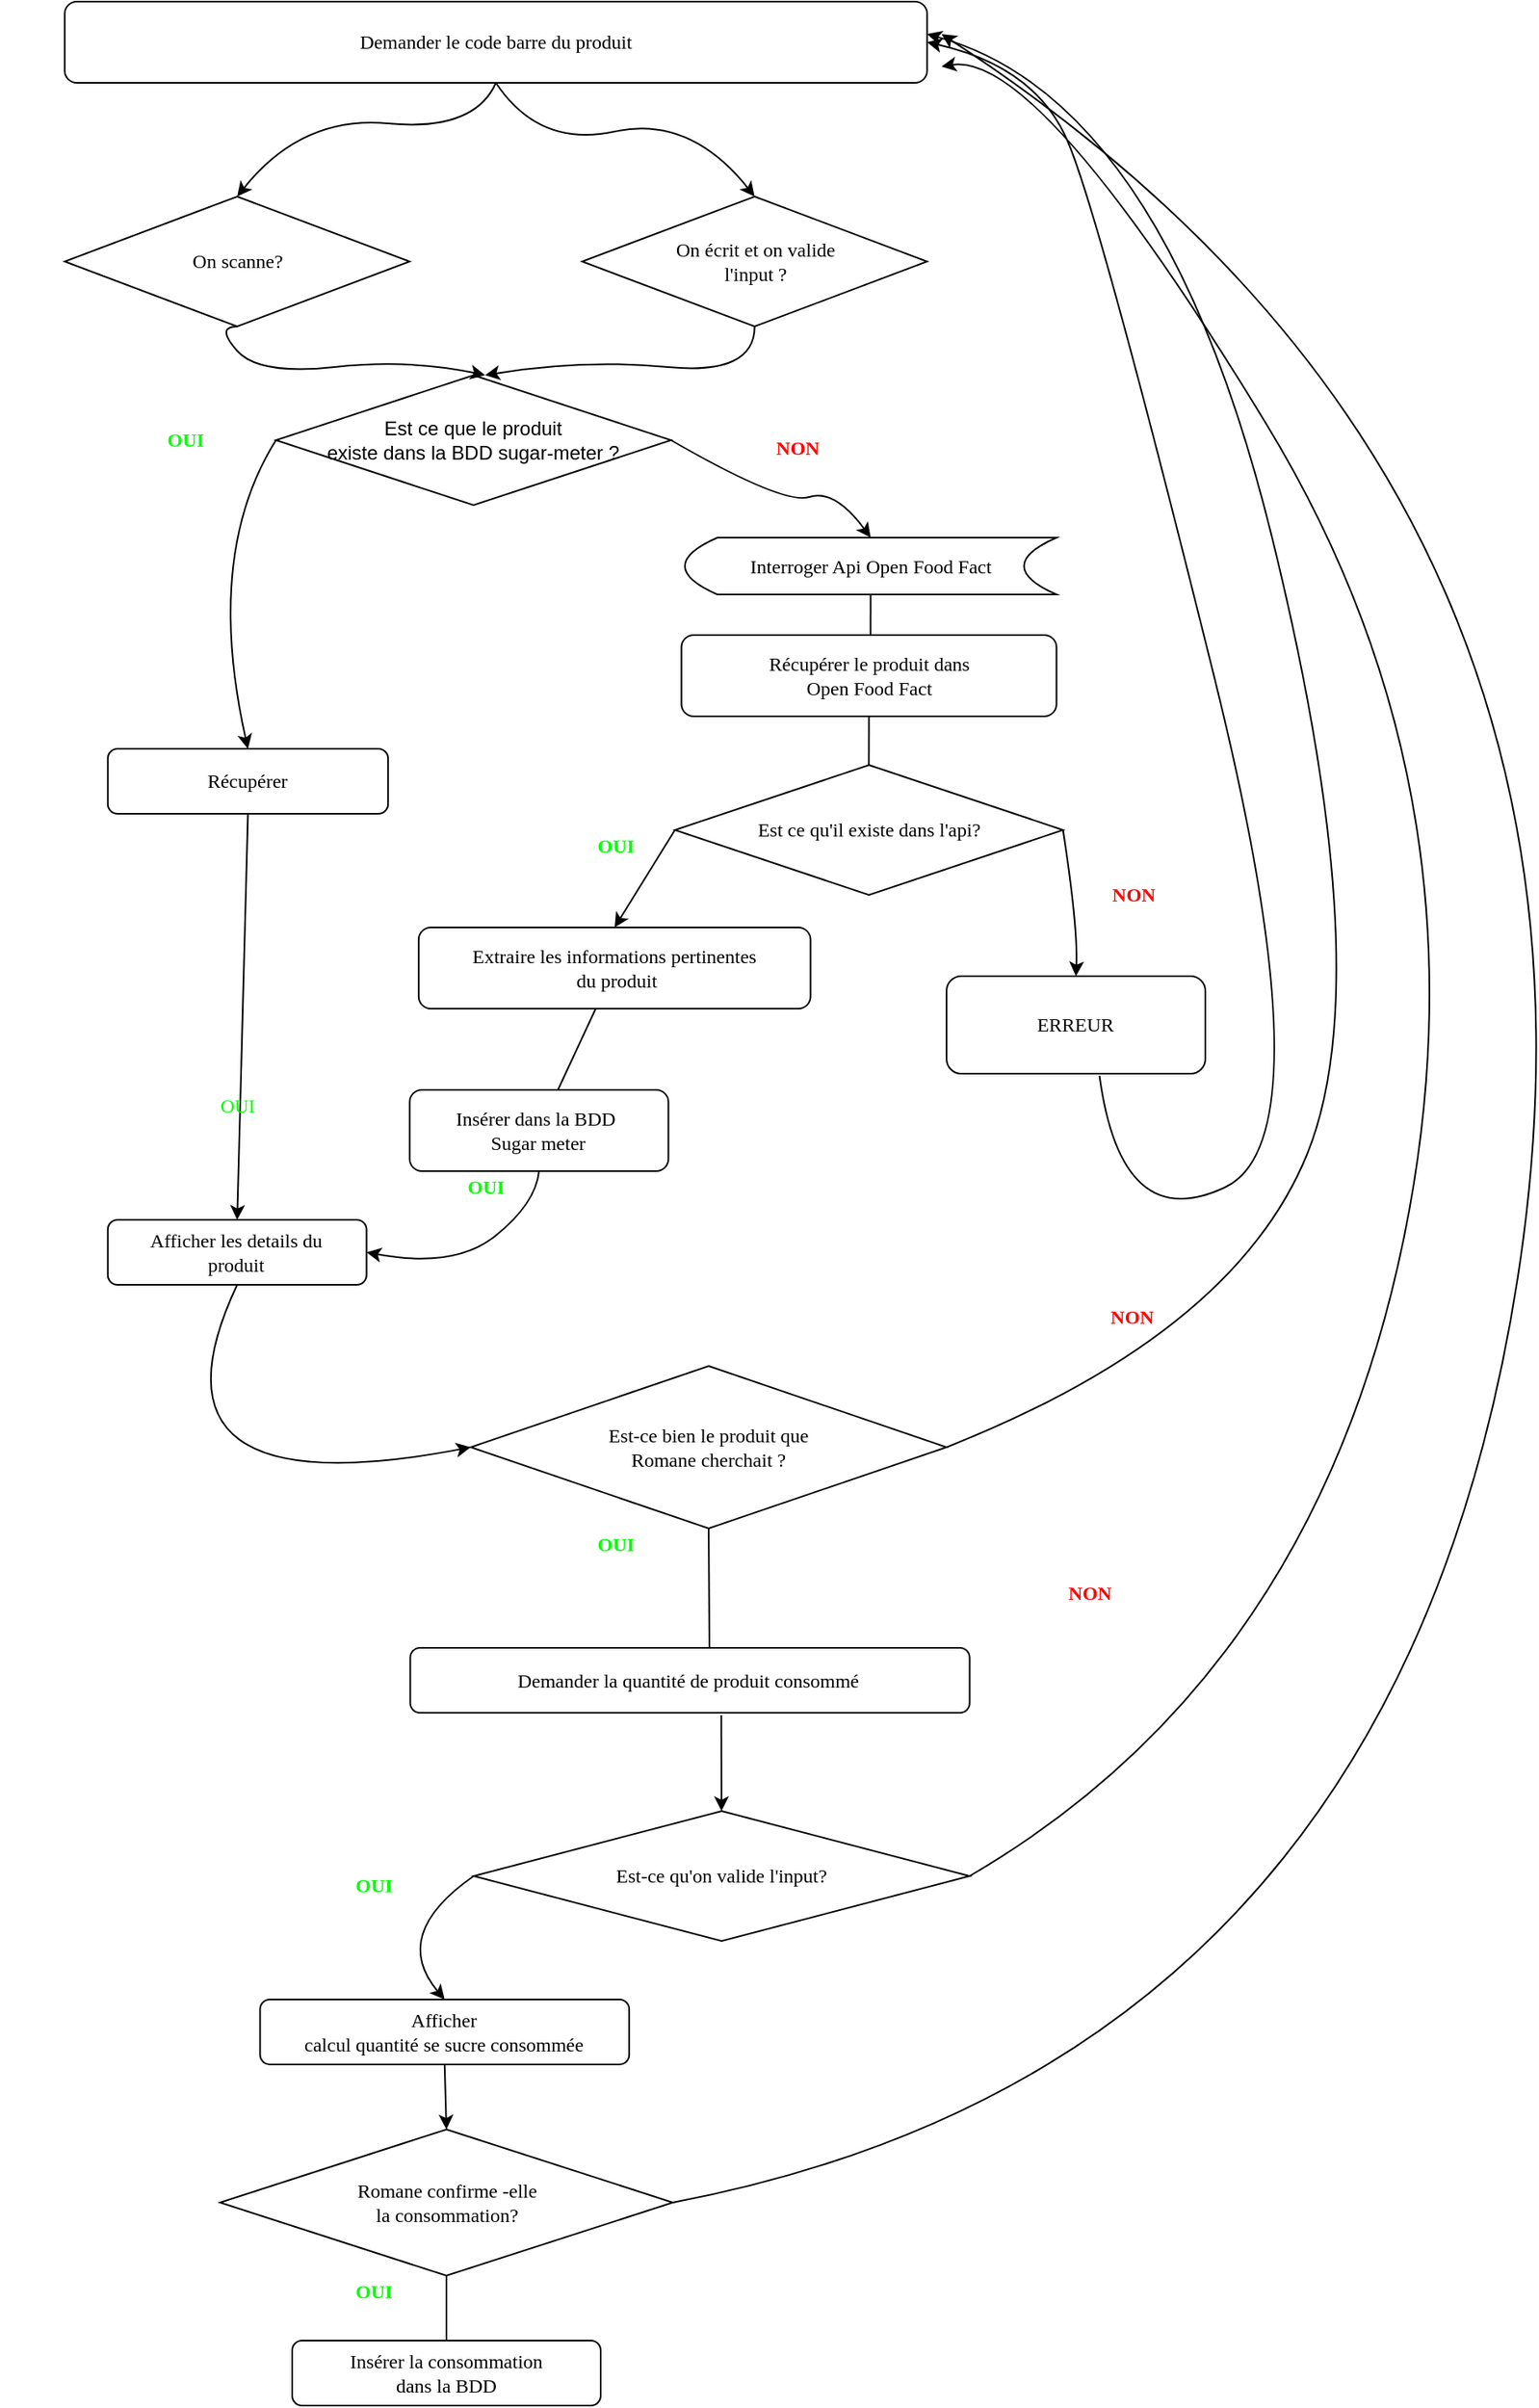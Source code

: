 <mxfile>
    <diagram id="EonVoYQzHnaUagWONWEb" name="Page-1">
        <mxGraphModel dx="2593" dy="1248" grid="1" gridSize="10" guides="1" tooltips="1" connect="1" arrows="1" fold="1" page="1" pageScale="1" pageWidth="827" pageHeight="1169" math="0" shadow="0">
            <root>
                <mxCell id="0"/>
                <mxCell id="1" parent="0"/>
                <mxCell id="74" value="" style="group;labelBackgroundColor=none;" parent="1" vertex="1" connectable="0">
                    <mxGeometry x="-40" y="600" width="850" height="1480" as="geometry"/>
                </mxCell>
                <mxCell id="46" value="&lt;font color=&quot;#ff0000&quot;&gt;NON&lt;/font&gt;" style="text;html=1;align=center;verticalAlign=middle;resizable=0;points=[];autosize=1;fontFamily=Comic Sans MS;fontStyle=1" parent="74" vertex="1">
                    <mxGeometry x="677.5" y="540" width="40" height="20" as="geometry"/>
                </mxCell>
                <mxCell id="4" value="Demander le code barre du produit" style="rounded=1;whiteSpace=wrap;html=1;fontFamily=Comic Sans MS;" parent="74" vertex="1">
                    <mxGeometry x="39.844" width="531.25" height="50" as="geometry"/>
                </mxCell>
                <mxCell id="5" value="On scanne?" style="rhombus;whiteSpace=wrap;html=1;fontFamily=Comic Sans MS;" parent="74" vertex="1">
                    <mxGeometry x="39.844" y="120" width="212.5" height="80" as="geometry"/>
                </mxCell>
                <mxCell id="6" value="On écrit et on valide&lt;br&gt;l'input ?" style="rhombus;whiteSpace=wrap;html=1;fontFamily=Comic Sans MS;" parent="74" vertex="1">
                    <mxGeometry x="358.594" y="120" width="212.5" height="80" as="geometry"/>
                </mxCell>
                <mxCell id="17" value="Interroger Api Open Food Fact" style="shape=dataStorage;whiteSpace=wrap;html=1;fixedSize=1;fontFamily=Comic Sans MS;" parent="74" vertex="1">
                    <mxGeometry x="421.883" y="330" width="228.902" height="35" as="geometry"/>
                </mxCell>
                <mxCell id="21" value="Récupérer le produit dans &lt;br&gt;Open Food Fact" style="rounded=1;whiteSpace=wrap;html=1;fontFamily=Comic Sans MS;" parent="74" vertex="1">
                    <mxGeometry x="419.753" y="390" width="231.032" height="50" as="geometry"/>
                </mxCell>
                <mxCell id="25" value="" style="curved=1;endArrow=classic;html=1;exitX=0.5;exitY=1;exitDx=0;exitDy=0;entryX=0.5;entryY=0;entryDx=0;entryDy=0;fontFamily=Comic Sans MS;" parent="74" source="5" edge="1">
                    <mxGeometry width="66.406" height="50" as="geometry">
                        <mxPoint x="245.703" y="230" as="sourcePoint"/>
                        <mxPoint x="298.827" y="230.0" as="targetPoint"/>
                        <Array as="points">
                            <mxPoint x="132.812" y="200"/>
                            <mxPoint x="159.375" y="230"/>
                            <mxPoint x="252.344" y="220"/>
                        </Array>
                    </mxGeometry>
                </mxCell>
                <mxCell id="27" value="" style="curved=1;endArrow=classic;html=1;exitX=0.5;exitY=1;exitDx=0;exitDy=0;entryX=0.5;entryY=0;entryDx=0;entryDy=0;fontFamily=Comic Sans MS;" parent="74" source="6" edge="1">
                    <mxGeometry width="66.406" height="50" as="geometry">
                        <mxPoint x="270.938" y="180" as="sourcePoint"/>
                        <mxPoint x="298.827" y="230.0" as="targetPoint"/>
                        <Array as="points">
                            <mxPoint x="464.844" y="230"/>
                            <mxPoint x="358.594" y="220"/>
                        </Array>
                    </mxGeometry>
                </mxCell>
                <mxCell id="28" value="" style="curved=1;endArrow=classic;html=1;fontFamily=Comic Sans MS;" parent="74" edge="1">
                    <mxGeometry width="66.406" height="50" as="geometry">
                        <mxPoint x="305.469" y="50" as="sourcePoint"/>
                        <mxPoint x="146.094" y="120" as="targetPoint"/>
                        <Array as="points">
                            <mxPoint x="292.188" y="80"/>
                            <mxPoint x="185.938" y="70"/>
                        </Array>
                    </mxGeometry>
                </mxCell>
                <mxCell id="29" value="" style="curved=1;endArrow=classic;html=1;entryX=0.5;entryY=0;entryDx=0;entryDy=0;fontFamily=Comic Sans MS;" parent="74" target="6" edge="1">
                    <mxGeometry width="66.406" height="50" as="geometry">
                        <mxPoint x="305.469" y="50" as="sourcePoint"/>
                        <mxPoint x="478.125" y="120" as="targetPoint"/>
                        <Array as="points">
                            <mxPoint x="332.031" y="90"/>
                            <mxPoint x="425" y="70"/>
                        </Array>
                    </mxGeometry>
                </mxCell>
                <mxCell id="30" value="&lt;font color=&quot;#ff0000&quot;&gt;NON&lt;/font&gt;" style="text;html=1;align=center;verticalAlign=middle;resizable=0;points=[];autosize=1;fontFamily=Comic Sans MS;fontStyle=1" parent="74" vertex="1">
                    <mxGeometry x="471.482" y="265" width="40" height="20" as="geometry"/>
                </mxCell>
                <mxCell id="32" value="Récupérer" style="rounded=1;whiteSpace=wrap;html=1;fontFamily=Comic Sans MS;" parent="74" vertex="1">
                    <mxGeometry x="66.408" y="460" width="172.656" height="40" as="geometry"/>
                </mxCell>
                <mxCell id="33" value="" style="endArrow=classic;html=1;exitX=0.5;exitY=1;exitDx=0;exitDy=0;fontFamily=Comic Sans MS;entryX=0.5;entryY=0;entryDx=0;entryDy=0;" parent="74" source="32" target="180" edge="1">
                    <mxGeometry width="66.406" height="50" as="geometry">
                        <mxPoint x="318.75" y="480" as="sourcePoint"/>
                        <mxPoint x="86.328" y="530" as="targetPoint"/>
                    </mxGeometry>
                </mxCell>
                <mxCell id="34" value="Insérer dans la BDD&amp;nbsp;&lt;br&gt;Sugar meter" style="rounded=1;whiteSpace=wrap;html=1;fontFamily=Comic Sans MS;" parent="74" vertex="1">
                    <mxGeometry x="252.343" y="670" width="159.38" height="50" as="geometry"/>
                </mxCell>
                <mxCell id="36" value="Est ce qu'il existe dans l'api?" style="rhombus;whiteSpace=wrap;html=1;fontFamily=Comic Sans MS;" parent="74" vertex="1">
                    <mxGeometry x="415.741" y="470" width="239.063" height="80" as="geometry"/>
                </mxCell>
                <mxCell id="38" value="" style="curved=1;endArrow=classic;html=1;entryX=1;entryY=0.5;entryDx=0;entryDy=0;exitX=0.591;exitY=1.022;exitDx=0;exitDy=0;fontFamily=Comic Sans MS;exitPerimeter=0;" parent="74" source="39" target="4" edge="1">
                    <mxGeometry width="66.406" height="50" as="geometry">
                        <mxPoint x="637.5" y="680" as="sourcePoint"/>
                        <mxPoint x="730.469" y="20" as="targetPoint"/>
                        <Array as="points">
                            <mxPoint x="690.625" y="760"/>
                            <mxPoint x="818.519" y="700"/>
                            <mxPoint x="677" y="130"/>
                            <mxPoint x="637.5" y="40"/>
                        </Array>
                    </mxGeometry>
                </mxCell>
                <mxCell id="39" value="ERREUR" style="rounded=1;whiteSpace=wrap;html=1;fontFamily=Comic Sans MS;" parent="74" vertex="1">
                    <mxGeometry x="583.081" y="600" width="159.375" height="60" as="geometry"/>
                </mxCell>
                <mxCell id="44" value="" style="curved=1;endArrow=classic;html=1;entryX=0.5;entryY=0;entryDx=0;entryDy=0;exitX=1;exitY=0.5;exitDx=0;exitDy=0;fontFamily=Comic Sans MS;" parent="74" source="36" target="39" edge="1">
                    <mxGeometry width="66.406" height="50" as="geometry">
                        <mxPoint x="690.625" y="390" as="sourcePoint"/>
                        <mxPoint x="757.031" y="340" as="targetPoint"/>
                        <Array as="points">
                            <mxPoint x="664.062" y="570"/>
                        </Array>
                    </mxGeometry>
                </mxCell>
                <mxCell id="48" value="&lt;font color=&quot;#00ff00&quot;&gt;OUI&lt;/font&gt;" style="text;html=1;align=center;verticalAlign=middle;resizable=0;points=[];autosize=1;fontFamily=Comic Sans MS;fontStyle=1" parent="74" vertex="1">
                    <mxGeometry x="358.592" y="510" width="40" height="20" as="geometry"/>
                </mxCell>
                <mxCell id="49" value="Est-ce bien le produit que &lt;br&gt;Romane cherchait ?" style="rhombus;whiteSpace=wrap;html=1;fontFamily=Comic Sans MS;" parent="74" vertex="1">
                    <mxGeometry x="289.995" y="840" width="293.082" height="100" as="geometry"/>
                </mxCell>
                <mxCell id="53" value="" style="curved=1;endArrow=classic;html=1;exitX=1;exitY=0.5;exitDx=0;exitDy=0;fontFamily=Comic Sans MS;labelBorderColor=#FFCCE6;" parent="74" source="49" edge="1">
                    <mxGeometry width="50" height="50" relative="1" as="geometry">
                        <mxPoint x="265.625" y="770" as="sourcePoint"/>
                        <mxPoint x="571.094" y="20" as="targetPoint"/>
                        <Array as="points">
                            <mxPoint x="760" y="820"/>
                            <mxPoint x="850" y="600"/>
                            <mxPoint x="717.188" y="60"/>
                        </Array>
                    </mxGeometry>
                </mxCell>
                <mxCell id="54" value="&lt;span style=&quot;color: rgb(255 , 0 , 0)&quot;&gt;NON&lt;/span&gt;" style="text;html=1;align=center;verticalAlign=middle;resizable=0;points=[];autosize=1;fontFamily=Comic Sans MS;fontStyle=1" parent="74" vertex="1">
                    <mxGeometry x="677.499" y="800" width="40" height="20" as="geometry"/>
                </mxCell>
                <mxCell id="65" value="Demander la quantité de produit consommé&amp;nbsp;" style="rounded=1;whiteSpace=wrap;html=1;fontFamily=Comic Sans MS;" parent="74" vertex="1">
                    <mxGeometry x="252.72" y="1013.5" width="344.56" height="40" as="geometry"/>
                </mxCell>
                <mxCell id="66" value="Afficher &lt;br&gt;calcul quantité se sucre consommée" style="rounded=1;whiteSpace=wrap;html=1;fontFamily=Comic Sans MS;" parent="74" vertex="1">
                    <mxGeometry x="160.22" y="1230" width="227.35" height="40" as="geometry"/>
                </mxCell>
                <mxCell id="67" value="Est-ce qu'on valide l'input?" style="rhombus;whiteSpace=wrap;html=1;fontFamily=Comic Sans MS;" parent="74" vertex="1">
                    <mxGeometry x="291.808" y="1114" width="305.469" height="80" as="geometry"/>
                </mxCell>
                <mxCell id="77" value="" style="endArrow=classic;html=1;fontFamily=Comic Sans MS;exitX=0.556;exitY=1.037;exitDx=0;exitDy=0;exitPerimeter=0;" parent="74" source="65" target="67" edge="1">
                    <mxGeometry width="50" height="50" relative="1" as="geometry">
                        <mxPoint x="356.79" y="1219" as="sourcePoint"/>
                        <mxPoint x="409.259" y="1169" as="targetPoint"/>
                    </mxGeometry>
                </mxCell>
                <mxCell id="78" value="&lt;span style=&quot;color: rgb(0 , 255 , 0)&quot;&gt;OUI&lt;/span&gt;" style="text;html=1;align=center;verticalAlign=middle;resizable=0;points=[];autosize=1;fontFamily=Comic Sans MS;fontStyle=1" parent="74" vertex="1">
                    <mxGeometry x="94.444" y="260" width="40" height="20" as="geometry"/>
                </mxCell>
                <mxCell id="175" value="&lt;font color=&quot;#00ff00&quot;&gt;OUI&lt;/font&gt;" style="text;html=1;align=center;verticalAlign=middle;resizable=0;points=[];autosize=1;fontFamily=Comic Sans MS;" parent="74" vertex="1">
                    <mxGeometry x="126.167" y="670" width="40" height="20" as="geometry"/>
                </mxCell>
                <mxCell id="174" value="&lt;font color=&quot;#00ff00&quot;&gt;OUI&lt;/font&gt;" style="text;html=1;align=center;verticalAlign=middle;resizable=0;points=[];autosize=1;fontFamily=Comic Sans MS;fontStyle=1" parent="74" vertex="1">
                    <mxGeometry x="358.585" y="940" width="40" height="20" as="geometry"/>
                </mxCell>
                <mxCell id="173" value="&lt;font color=&quot;#00ff00&quot;&gt;OUI&lt;/font&gt;" style="text;html=1;align=center;verticalAlign=middle;resizable=0;points=[];autosize=1;fontFamily=Comic Sans MS;fontStyle=1" parent="74" vertex="1">
                    <mxGeometry x="278.827" y="720" width="40" height="20" as="geometry"/>
                </mxCell>
                <mxCell id="178" value="" style="curved=1;endArrow=classic;html=1;entryX=0.5;entryY=0;entryDx=0;entryDy=0;exitX=1;exitY=0.5;exitDx=0;exitDy=0;" edge="1" parent="74" source="209" target="17">
                    <mxGeometry width="50" height="50" relative="1" as="geometry">
                        <mxPoint x="419.753" y="275" as="sourcePoint"/>
                        <mxPoint x="503.704" y="275" as="targetPoint"/>
                        <Array as="points">
                            <mxPoint x="482.716" y="310"/>
                            <mxPoint x="514.198" y="300"/>
                        </Array>
                    </mxGeometry>
                </mxCell>
                <mxCell id="177" value="" style="endArrow=none;html=1;" edge="1" parent="74" target="17">
                    <mxGeometry width="50" height="50" relative="1" as="geometry">
                        <mxPoint x="536.235" y="390" as="sourcePoint"/>
                        <mxPoint x="538.333" y="353" as="targetPoint"/>
                    </mxGeometry>
                </mxCell>
                <mxCell id="179" value="" style="curved=1;endArrow=classic;html=1;exitX=0;exitY=0.5;exitDx=0;exitDy=0;entryX=0.5;entryY=0;entryDx=0;entryDy=0;" edge="1" parent="74" source="209" target="32">
                    <mxGeometry width="50" height="50" relative="1" as="geometry">
                        <mxPoint x="172.655" y="275.0" as="sourcePoint"/>
                        <mxPoint x="83.951" y="320" as="targetPoint"/>
                        <Array as="points">
                            <mxPoint x="125.926" y="340"/>
                        </Array>
                    </mxGeometry>
                </mxCell>
                <mxCell id="180" value="Afficher les details du&lt;br&gt;produit" style="rounded=1;whiteSpace=wrap;html=1;fontFamily=Comic Sans MS;" vertex="1" parent="74">
                    <mxGeometry x="66.402" y="750" width="159.38" height="40" as="geometry"/>
                </mxCell>
                <mxCell id="176" value="Extraire les informations pertinentes&lt;br&gt;&amp;nbsp;du produit" style="rounded=1;whiteSpace=wrap;html=1;fontFamily=Comic Sans MS;" vertex="1" parent="74">
                    <mxGeometry x="257.91" y="570" width="241.358" height="50" as="geometry"/>
                </mxCell>
                <mxCell id="187" value="" style="endArrow=none;html=1;entryX=0.5;entryY=1;entryDx=0;entryDy=0;" edge="1" parent="74" target="21">
                    <mxGeometry width="50" height="50" relative="1" as="geometry">
                        <mxPoint x="535.185" y="470" as="sourcePoint"/>
                        <mxPoint x="328.457" y="450" as="targetPoint"/>
                    </mxGeometry>
                </mxCell>
                <mxCell id="188" value="" style="curved=1;endArrow=classic;html=1;exitX=0;exitY=0.5;exitDx=0;exitDy=0;entryX=0.5;entryY=0;entryDx=0;entryDy=0;" edge="1" parent="74" source="36" target="176">
                    <mxGeometry width="50" height="50" relative="1" as="geometry">
                        <mxPoint x="293.827" y="600" as="sourcePoint"/>
                        <mxPoint x="390" y="560" as="targetPoint"/>
                        <Array as="points"/>
                    </mxGeometry>
                </mxCell>
                <mxCell id="189" value="" style="curved=1;endArrow=classic;html=1;entryX=1;entryY=0.5;entryDx=0;entryDy=0;exitX=0.5;exitY=1;exitDx=0;exitDy=0;" edge="1" parent="74" source="34" target="180">
                    <mxGeometry width="50" height="50" relative="1" as="geometry">
                        <mxPoint x="370" y="730" as="sourcePoint"/>
                        <mxPoint x="370" y="750" as="targetPoint"/>
                        <Array as="points">
                            <mxPoint x="330" y="740"/>
                            <mxPoint x="280" y="780"/>
                        </Array>
                    </mxGeometry>
                </mxCell>
                <mxCell id="191" value="" style="curved=1;endArrow=classic;html=1;exitX=0.5;exitY=1;exitDx=0;exitDy=0;entryX=0;entryY=0.5;entryDx=0;entryDy=0;" edge="1" parent="74" source="180" target="49">
                    <mxGeometry width="50" height="50" relative="1" as="geometry">
                        <mxPoint x="110" y="810" as="sourcePoint"/>
                        <mxPoint x="200" y="955" as="targetPoint"/>
                        <Array as="points">
                            <mxPoint x="80" y="930"/>
                        </Array>
                    </mxGeometry>
                </mxCell>
                <mxCell id="56" value="Romane confirme -elle&lt;br&gt;la consommation?" style="rhombus;whiteSpace=wrap;html=1;fontFamily=Comic Sans MS;" parent="74" vertex="1">
                    <mxGeometry x="135.543" y="1310" width="278.906" height="90" as="geometry"/>
                </mxCell>
                <mxCell id="69" value="" style="endArrow=classic;html=1;exitX=0.5;exitY=1;exitDx=0;exitDy=0;fontFamily=Comic Sans MS;entryX=0.5;entryY=0;entryDx=0;entryDy=0;" parent="74" source="66" target="56" edge="1">
                    <mxGeometry width="50" height="50" relative="1" as="geometry">
                        <mxPoint x="421.281" y="1300" as="sourcePoint"/>
                        <mxPoint x="270" y="1300" as="targetPoint"/>
                    </mxGeometry>
                </mxCell>
                <mxCell id="199" value="" style="endArrow=none;html=1;exitX=0.5;exitY=1;exitDx=0;exitDy=0;" edge="1" parent="74" source="49">
                    <mxGeometry width="50" height="50" relative="1" as="geometry">
                        <mxPoint x="483" y="1170" as="sourcePoint"/>
                        <mxPoint x="437" y="1014" as="targetPoint"/>
                    </mxGeometry>
                </mxCell>
                <mxCell id="205" value="&lt;font color=&quot;#00ff00&quot;&gt;OUI&lt;/font&gt;" style="text;html=1;align=center;verticalAlign=middle;resizable=0;points=[];autosize=1;fontFamily=Comic Sans MS;fontStyle=1" vertex="1" parent="74">
                    <mxGeometry x="210.005" y="1150" width="40" height="20" as="geometry"/>
                </mxCell>
                <mxCell id="206" value="&lt;span style=&quot;color: rgb(255 , 0 , 0)&quot;&gt;NON&lt;/span&gt;" style="text;html=1;align=center;verticalAlign=middle;resizable=0;points=[];autosize=1;fontFamily=Comic Sans MS;fontStyle=1" vertex="1" parent="74">
                    <mxGeometry x="650.789" y="970" width="40" height="20" as="geometry"/>
                </mxCell>
                <mxCell id="192" value="Insérer la consommation&lt;br&gt;dans la BDD" style="rounded=1;whiteSpace=wrap;html=1;fontFamily=Comic Sans MS;" vertex="1" parent="74">
                    <mxGeometry x="180.0" y="1440" width="190" height="40" as="geometry"/>
                </mxCell>
                <mxCell id="203" value="" style="curved=1;endArrow=classic;html=1;exitX=0;exitY=0.5;exitDx=0;exitDy=0;entryX=0.5;entryY=0;entryDx=0;entryDy=0;" edge="1" parent="74" source="67" target="66">
                    <mxGeometry width="50" height="50" relative="1" as="geometry">
                        <mxPoint x="300" y="1140" as="sourcePoint"/>
                        <mxPoint x="270" y="1220" as="targetPoint"/>
                        <Array as="points">
                            <mxPoint x="240" y="1190"/>
                        </Array>
                    </mxGeometry>
                </mxCell>
                <mxCell id="193" value="" style="endArrow=none;html=1;exitX=0.5;exitY=0;exitDx=0;exitDy=0;" edge="1" parent="74" source="192" target="56">
                    <mxGeometry width="50" height="50" relative="1" as="geometry">
                        <mxPoint x="275" y="1430" as="sourcePoint"/>
                        <mxPoint x="370" y="1360" as="targetPoint"/>
                    </mxGeometry>
                </mxCell>
                <mxCell id="209" value="Est ce que le produit&lt;br&gt;existe dans la BDD sugar-meter ?" style="rhombus;whiteSpace=wrap;html=1;fillColor=none;gradientColor=none;" vertex="1" parent="74">
                    <mxGeometry x="170" y="230" width="243.35" height="80" as="geometry"/>
                </mxCell>
                <mxCell id="200" value="" style="endArrow=none;html=1;" edge="1" parent="74" source="34" target="176">
                    <mxGeometry width="50" height="50" relative="1" as="geometry">
                        <mxPoint x="500" y="610" as="sourcePoint"/>
                        <mxPoint x="380" y="650" as="targetPoint"/>
                    </mxGeometry>
                </mxCell>
                <mxCell id="210" value="&lt;font color=&quot;#00ff00&quot;&gt;OUI&lt;/font&gt;" style="text;html=1;align=center;verticalAlign=middle;resizable=0;points=[];autosize=1;fontFamily=Comic Sans MS;fontStyle=1" vertex="1" parent="74">
                    <mxGeometry x="210.005" y="1400" width="40" height="20" as="geometry"/>
                </mxCell>
                <mxCell id="202" value="" style="curved=1;endArrow=classic;html=1;exitX=1;exitY=0.5;exitDx=0;exitDy=0;" edge="1" parent="1" source="67">
                    <mxGeometry width="50" height="50" relative="1" as="geometry">
                        <mxPoint x="520" y="1630" as="sourcePoint"/>
                        <mxPoint x="540" y="640" as="targetPoint"/>
                        <Array as="points">
                            <mxPoint x="770" y="1630"/>
                            <mxPoint x="880" y="1090"/>
                            <mxPoint x="600" y="630"/>
                        </Array>
                    </mxGeometry>
                </mxCell>
                <mxCell id="211" value="" style="curved=1;endArrow=classic;html=1;exitX=1;exitY=0.5;exitDx=0;exitDy=0;" edge="1" parent="1" source="56">
                    <mxGeometry width="50" height="50" relative="1" as="geometry">
                        <mxPoint x="380" y="1950" as="sourcePoint"/>
                        <mxPoint x="540" y="620" as="targetPoint"/>
                        <Array as="points">
                            <mxPoint x="820" y="1870"/>
                            <mxPoint x="970" y="900"/>
                        </Array>
                    </mxGeometry>
                </mxCell>
            </root>
        </mxGraphModel>
    </diagram>
</mxfile>